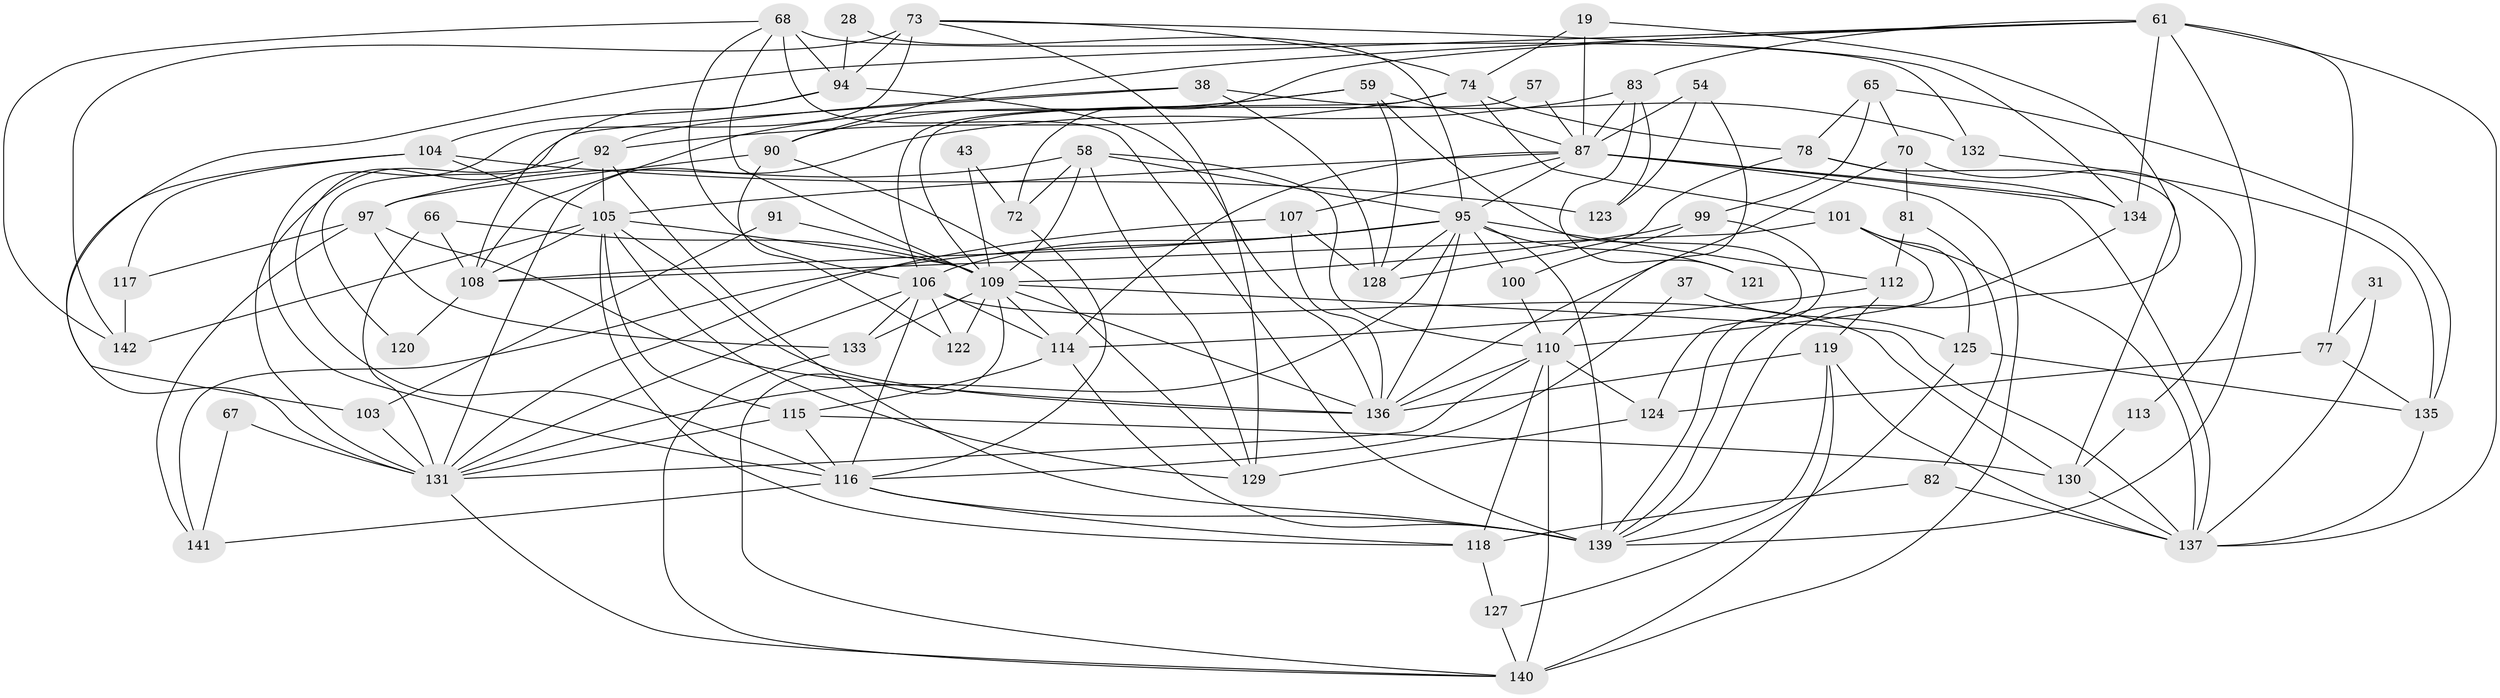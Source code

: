 // original degree distribution, {5: 0.176056338028169, 3: 0.24647887323943662, 4: 0.28169014084507044, 2: 0.15492957746478872, 8: 0.02112676056338028, 6: 0.07746478873239436, 9: 0.007042253521126761, 7: 0.035211267605633804}
// Generated by graph-tools (version 1.1) at 2025/51/03/09/25 04:51:17]
// undirected, 71 vertices, 182 edges
graph export_dot {
graph [start="1"]
  node [color=gray90,style=filled];
  19;
  28;
  31;
  37;
  38;
  43;
  54 [super="+53"];
  57;
  58;
  59;
  61 [super="+17"];
  65;
  66;
  67;
  68;
  70;
  72;
  73 [super="+44+51"];
  74;
  77 [super="+47"];
  78 [super="+32"];
  81 [super="+33"];
  82;
  83 [super="+21"];
  87 [super="+7+3+24+63"];
  90 [super="+75"];
  91;
  92 [super="+10"];
  94 [super="+89"];
  95 [super="+42+26"];
  97 [super="+52+86"];
  99 [super="+9"];
  100;
  101 [super="+2"];
  103;
  104 [super="+93"];
  105 [super="+55+64+56"];
  106 [super="+34+50+76"];
  107;
  108 [super="+35"];
  109 [super="+41+96+84"];
  110 [super="+62+98+39"];
  112;
  113;
  114 [super="+40"];
  115;
  116 [super="+79+71"];
  117;
  118 [super="+22"];
  119 [super="+60"];
  120;
  121;
  122;
  123 [super="+30"];
  124;
  125;
  127;
  128 [super="+15"];
  129;
  130 [super="+6"];
  131 [super="+69+102"];
  132;
  133 [super="+46"];
  134 [super="+85"];
  135;
  136 [super="+111+126+80"];
  137 [super="+23+27+88"];
  139 [super="+12+49+25"];
  140 [super="+138"];
  141;
  142;
  19 -- 74;
  19 -- 139;
  19 -- 87;
  28 -- 94;
  28 -- 95;
  31 -- 77;
  31 -- 137;
  37 -- 125;
  37 -- 116;
  38 -- 92;
  38 -- 128 [weight=2];
  38 -- 132;
  38 -- 116 [weight=2];
  43 -- 72;
  43 -- 109;
  54 -- 87 [weight=3];
  54 -- 123;
  54 -- 110;
  57 -- 109;
  57 -- 87;
  58 -- 72;
  58 -- 110 [weight=3];
  58 -- 129;
  58 -- 109 [weight=2];
  58 -- 95;
  58 -- 97;
  59 -- 108;
  59 -- 124;
  59 -- 128;
  59 -- 87;
  59 -- 90;
  61 -- 83;
  61 -- 103;
  61 -- 77;
  61 -- 139;
  61 -- 72;
  61 -- 134 [weight=2];
  61 -- 137;
  61 -- 90;
  65 -- 78;
  65 -- 135;
  65 -- 70;
  65 -- 99;
  66 -- 108;
  66 -- 109;
  66 -- 131;
  67 -- 141;
  67 -- 131;
  68 -- 94 [weight=2];
  68 -- 132;
  68 -- 142;
  68 -- 109;
  68 -- 139;
  68 -- 106;
  70 -- 113;
  70 -- 81;
  70 -- 136;
  72 -- 116;
  73 -- 94;
  73 -- 116 [weight=2];
  73 -- 134;
  73 -- 129;
  73 -- 74;
  73 -- 142;
  74 -- 92 [weight=2];
  74 -- 101;
  74 -- 78;
  74 -- 106;
  77 -- 135 [weight=2];
  77 -- 124;
  78 -- 128;
  78 -- 134;
  78 -- 130;
  81 -- 112 [weight=2];
  81 -- 82;
  82 -- 118;
  82 -- 137;
  83 -- 121;
  83 -- 87;
  83 -- 123;
  83 -- 131;
  87 -- 114;
  87 -- 140 [weight=2];
  87 -- 134;
  87 -- 107;
  87 -- 137 [weight=2];
  87 -- 95;
  87 -- 105;
  90 -- 129;
  90 -- 122;
  90 -- 97;
  91 -- 103;
  91 -- 109;
  92 -- 120;
  92 -- 139;
  92 -- 131;
  92 -- 105;
  94 -- 108 [weight=2];
  94 -- 136;
  94 -- 104;
  95 -- 106;
  95 -- 121;
  95 -- 141;
  95 -- 136 [weight=2];
  95 -- 128;
  95 -- 139 [weight=2];
  95 -- 108;
  95 -- 112;
  95 -- 131;
  95 -- 100;
  97 -- 136;
  97 -- 141;
  97 -- 117;
  97 -- 133;
  99 -- 100;
  99 -- 109;
  99 -- 139;
  100 -- 110;
  101 -- 125;
  101 -- 108;
  101 -- 110;
  101 -- 137;
  103 -- 131 [weight=3];
  104 -- 117;
  104 -- 123;
  104 -- 131;
  104 -- 105;
  105 -- 129;
  105 -- 142;
  105 -- 109 [weight=2];
  105 -- 136 [weight=2];
  105 -- 118;
  105 -- 115;
  105 -- 108;
  106 -- 130;
  106 -- 116;
  106 -- 131;
  106 -- 133;
  106 -- 122;
  106 -- 114;
  107 -- 128;
  107 -- 131;
  107 -- 136;
  108 -- 120;
  109 -- 136 [weight=4];
  109 -- 140;
  109 -- 122;
  109 -- 133 [weight=2];
  109 -- 137 [weight=2];
  109 -- 114;
  110 -- 131;
  110 -- 136 [weight=3];
  110 -- 140;
  110 -- 124;
  110 -- 118;
  112 -- 114;
  112 -- 119;
  113 -- 130;
  114 -- 115;
  114 -- 139;
  115 -- 130;
  115 -- 116;
  115 -- 131;
  116 -- 139 [weight=2];
  116 -- 141;
  116 -- 118;
  117 -- 142;
  118 -- 127;
  119 -- 136;
  119 -- 137;
  119 -- 139;
  119 -- 140;
  124 -- 129;
  125 -- 135;
  125 -- 127;
  127 -- 140;
  130 -- 137;
  131 -- 140;
  132 -- 135;
  133 -- 140;
  134 -- 139;
  135 -- 137;
}
